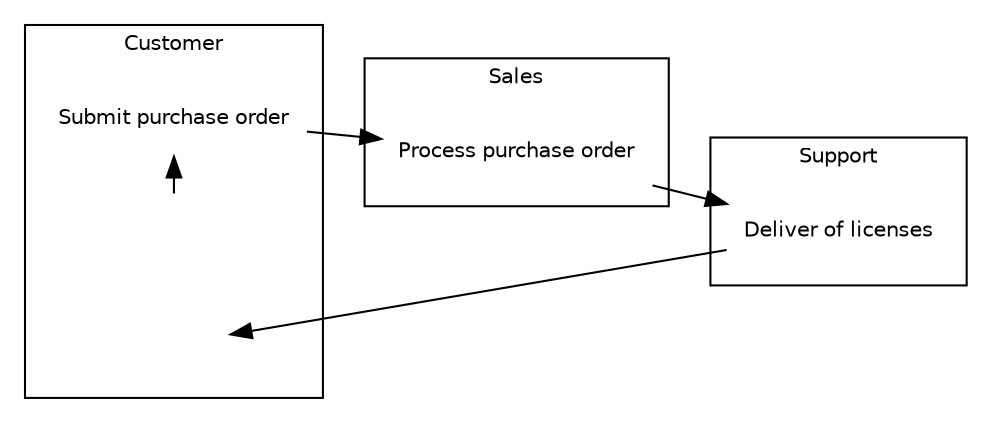 digraph G {
	/* basic setup */
	compound=true;
	rankdir = LR;
	fontname="Helvetica";
	fontsize="10";
	node [
		shape=objective,
		peripheries=0,
		label="",
		fontname="Helvetica",
		fontsize="10"
		];

	/* Swimlanes */
	subgraph clusterCustomer {
		 label="Customer"; 
		 labelloc="t";
		 start [shape=start];
		 order;
		 stop [shape=stop];
		 {rank=same; start;order;stop;}
		 };

	subgraph clusterSales {
		 label="Sales"; labelloc="t";
		 process_po;
		 };

	subgraph clusterSupport {
		 label="Support";
		 labelloc="t";
		 deliv_licenses
		 };

	/* Activities */
	order [label="Submit purchase order"];
	process_po [label="Process purchase order"];
	deliv_licenses [label="Deliver of licenses"];
	
	/* Flow */
	start->order
	order->process_po
	process_po->deliv_licenses
	deliv_licenses->stop

}